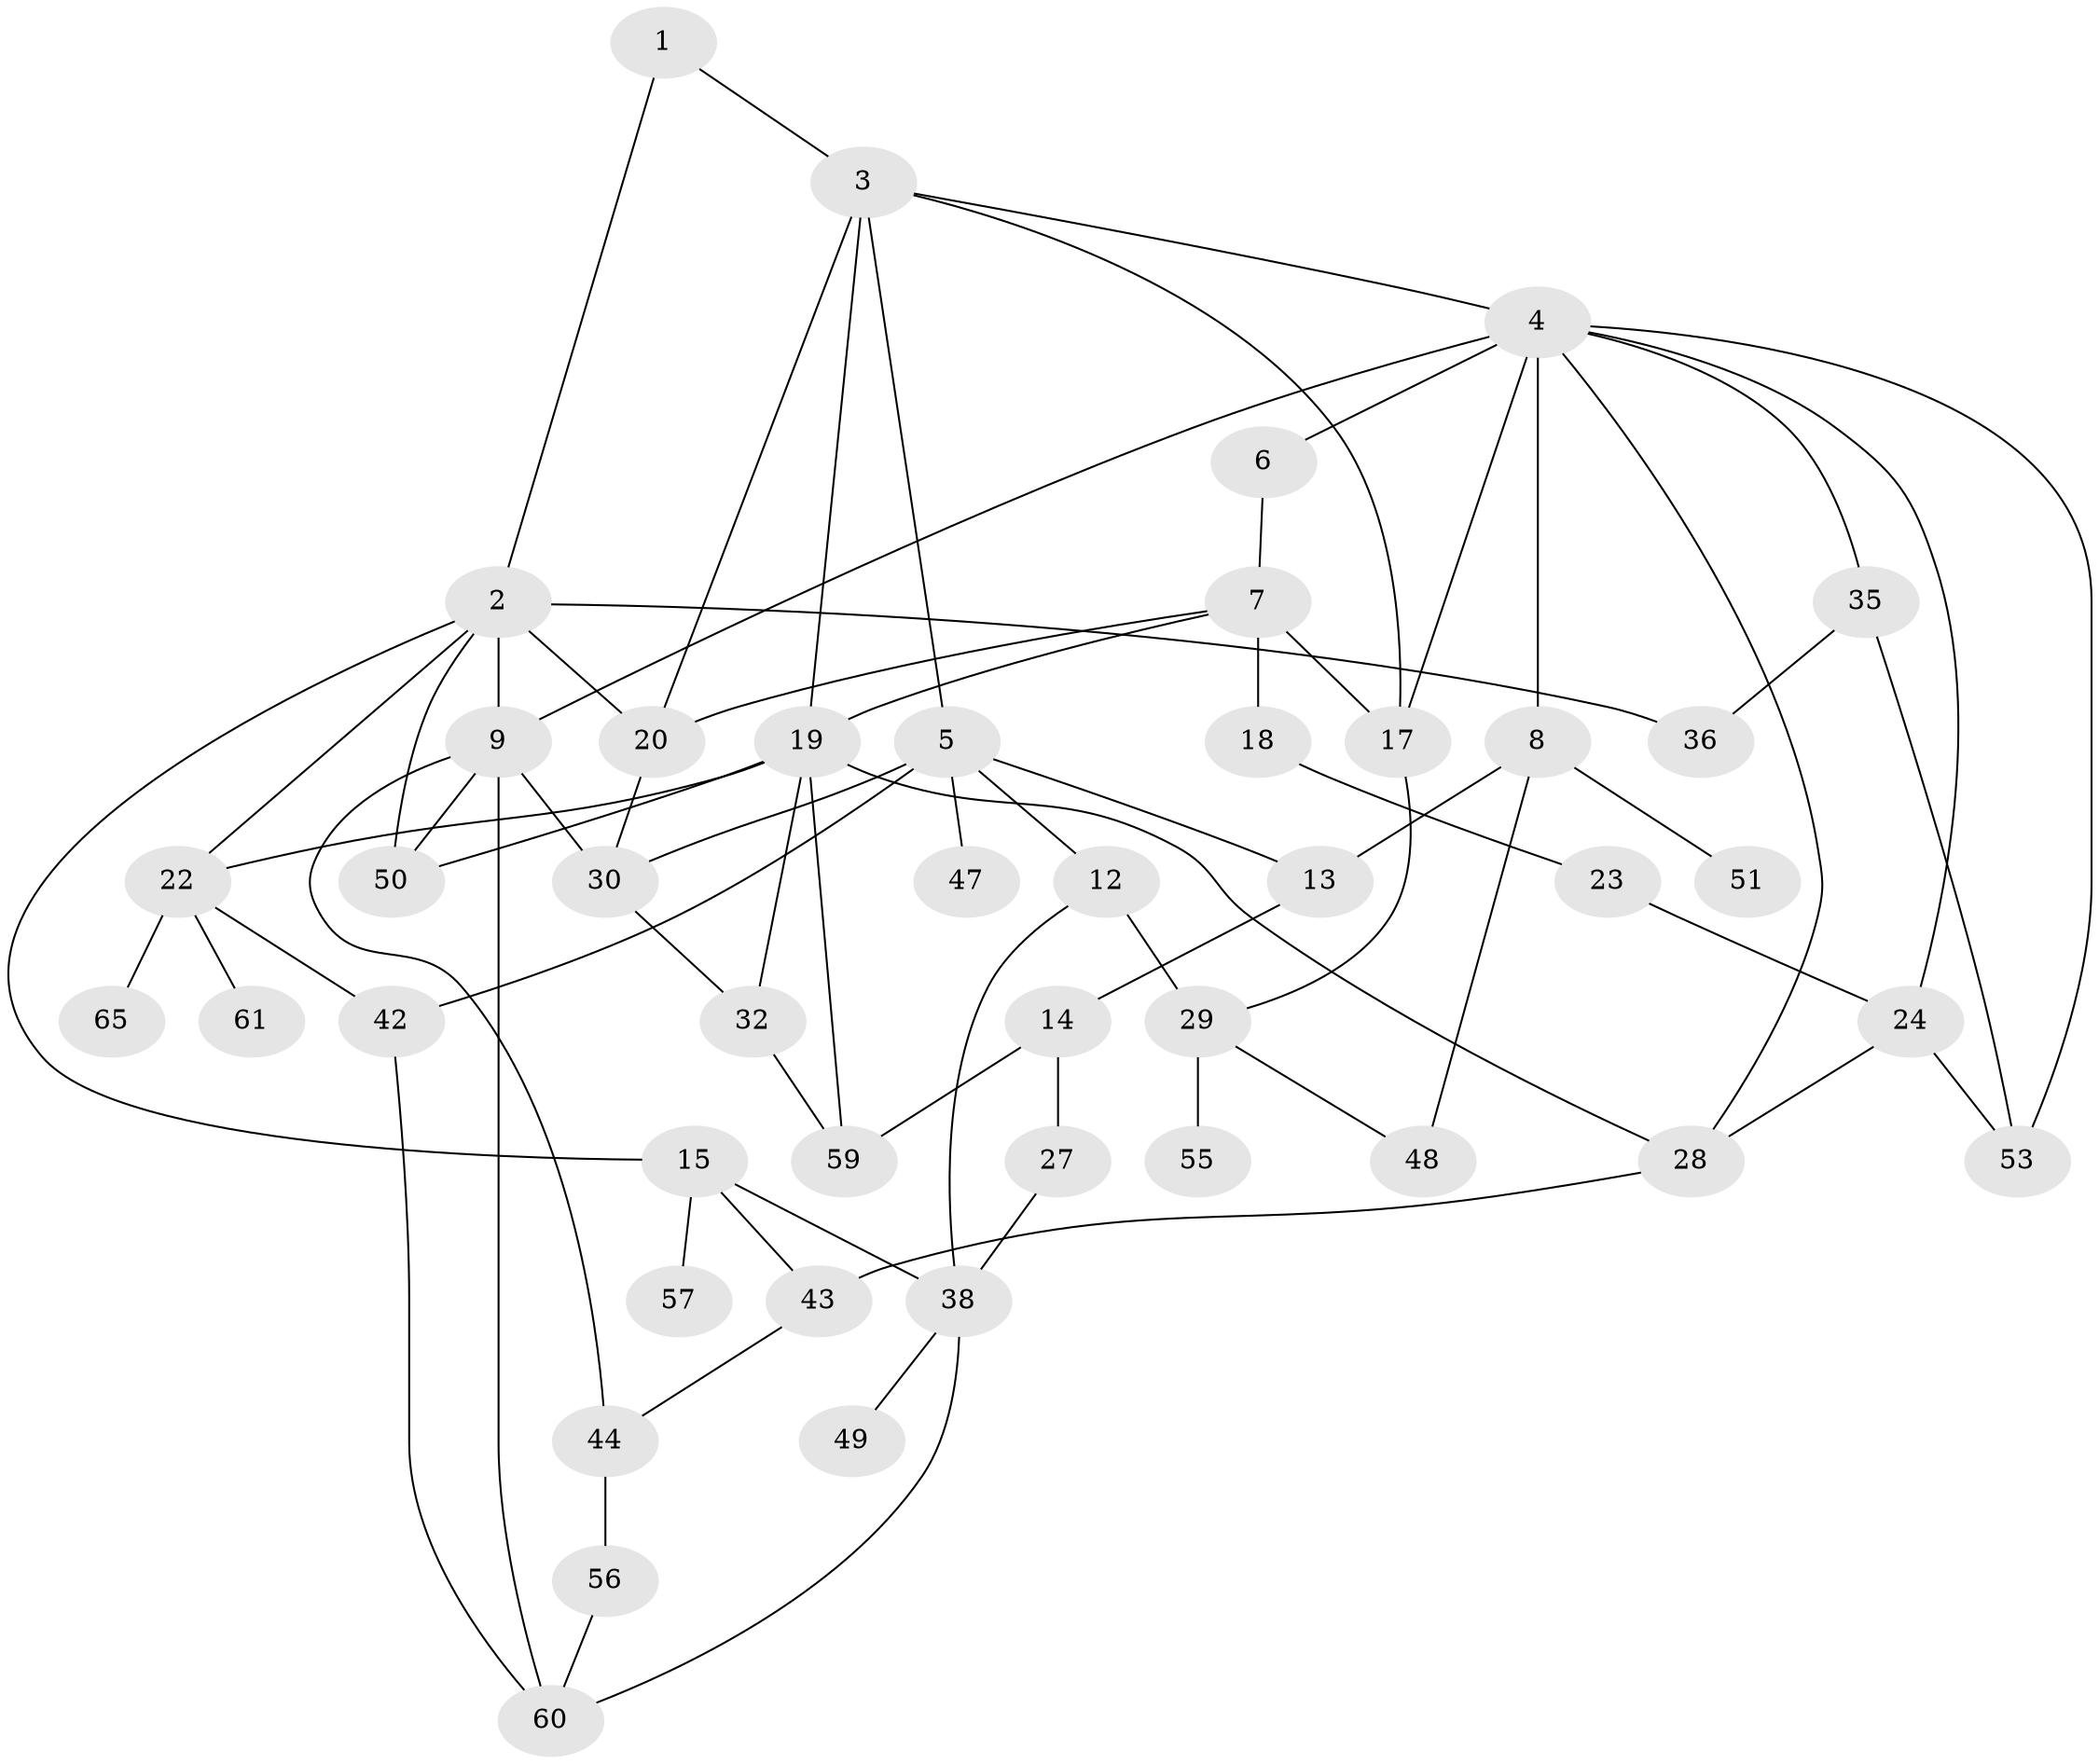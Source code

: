 // Generated by graph-tools (version 1.1) at 2025/51/02/27/25 19:51:40]
// undirected, 44 vertices, 74 edges
graph export_dot {
graph [start="1"]
  node [color=gray90,style=filled];
  1;
  2 [super="+10"];
  3;
  4 [super="+21"];
  5 [super="+11"];
  6;
  7 [super="+37"];
  8 [super="+45"];
  9 [super="+26"];
  12 [super="+63"];
  13 [super="+16"];
  14 [super="+25"];
  15;
  17 [super="+40"];
  18;
  19 [super="+34"];
  20 [super="+39"];
  22 [super="+58"];
  23 [super="+52"];
  24 [super="+62"];
  27;
  28;
  29 [super="+31"];
  30 [super="+33"];
  32 [super="+41"];
  35;
  36;
  38 [super="+46"];
  42;
  43 [super="+64"];
  44;
  47;
  48;
  49;
  50;
  51;
  53 [super="+54"];
  55;
  56 [super="+67"];
  57;
  59 [super="+66"];
  60;
  61;
  65;
  1 -- 2;
  1 -- 3;
  2 -- 9;
  2 -- 50;
  2 -- 36;
  2 -- 20;
  2 -- 22;
  2 -- 15;
  3 -- 4;
  3 -- 5;
  3 -- 17;
  3 -- 19;
  3 -- 20;
  4 -- 6;
  4 -- 8;
  4 -- 28;
  4 -- 24;
  4 -- 9;
  4 -- 17;
  4 -- 35;
  4 -- 53;
  5 -- 12;
  5 -- 30 [weight=2];
  5 -- 42;
  5 -- 13;
  5 -- 47;
  6 -- 7;
  7 -- 18;
  7 -- 17;
  7 -- 19;
  7 -- 20;
  8 -- 51;
  8 -- 48;
  8 -- 13;
  9 -- 30;
  9 -- 44;
  9 -- 60;
  9 -- 50;
  12 -- 29;
  12 -- 38;
  13 -- 14;
  14 -- 27;
  14 -- 59;
  15 -- 43;
  15 -- 57;
  15 -- 38;
  17 -- 29;
  18 -- 23;
  19 -- 32;
  19 -- 50;
  19 -- 22;
  19 -- 28;
  19 -- 59;
  20 -- 30;
  22 -- 61;
  22 -- 65;
  22 -- 42;
  23 -- 24;
  24 -- 53;
  24 -- 28;
  27 -- 38;
  28 -- 43;
  29 -- 48;
  29 -- 55;
  30 -- 32;
  32 -- 59;
  35 -- 36;
  35 -- 53;
  38 -- 60;
  38 -- 49;
  42 -- 60;
  43 -- 44;
  44 -- 56;
  56 -- 60;
}
